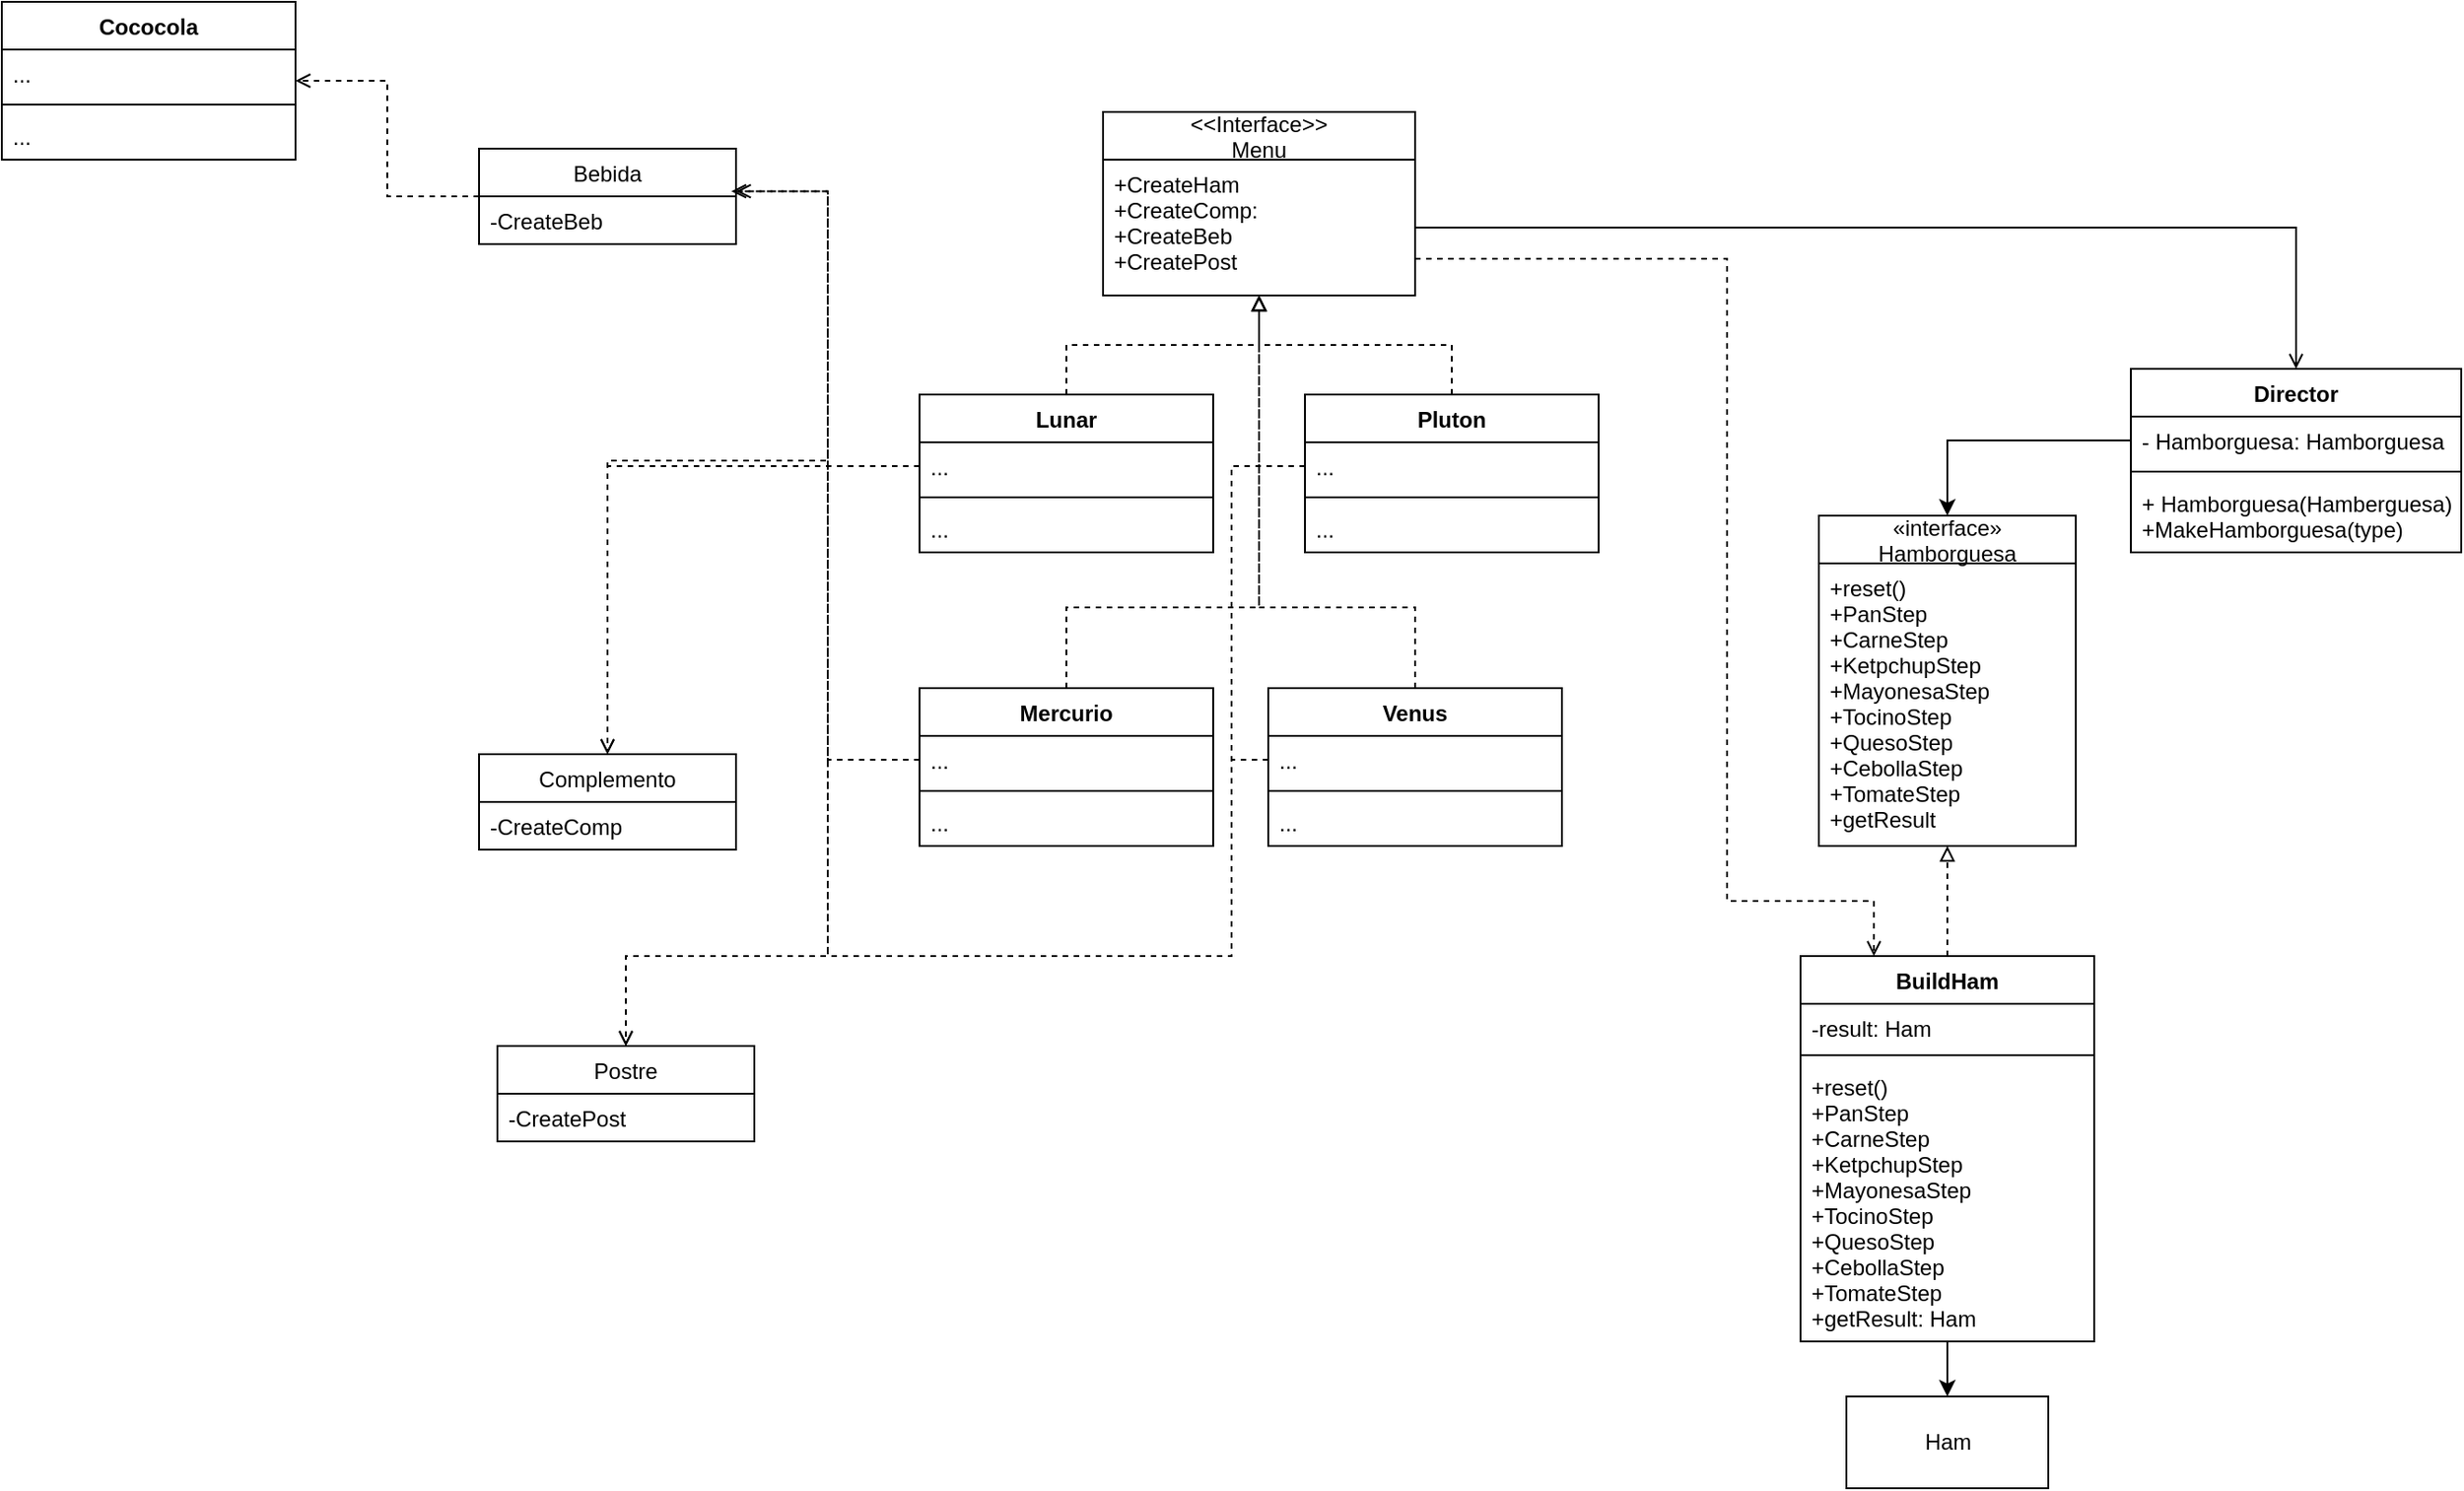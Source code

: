 <mxfile version="18.2.1" type="device"><diagram id="2ikdRZ_uxClO2hu00eaM" name="Page-1"><mxGraphModel dx="2500" dy="2103" grid="1" gridSize="10" guides="1" tooltips="1" connect="1" arrows="1" fold="1" page="1" pageScale="1" pageWidth="827" pageHeight="1169" math="0" shadow="0"><root><mxCell id="0"/><mxCell id="1" parent="0"/><mxCell id="WkwK17YANilfKk9FWMgR-1" value="Director" style="swimlane;fontStyle=1;align=center;verticalAlign=top;childLayout=stackLayout;horizontal=1;startSize=26;horizontalStack=0;resizeParent=1;resizeParentMax=0;resizeLast=0;collapsible=1;marginBottom=0;" parent="1" vertex="1"><mxGeometry x="530" y="190" width="180" height="100" as="geometry"/></mxCell><mxCell id="WkwK17YANilfKk9FWMgR-2" value="- Hamborguesa: Hamborguesa" style="text;strokeColor=none;fillColor=none;align=left;verticalAlign=top;spacingLeft=4;spacingRight=4;overflow=hidden;rotatable=0;points=[[0,0.5],[1,0.5]];portConstraint=eastwest;" parent="WkwK17YANilfKk9FWMgR-1" vertex="1"><mxGeometry y="26" width="180" height="26" as="geometry"/></mxCell><mxCell id="WkwK17YANilfKk9FWMgR-3" value="" style="line;strokeWidth=1;fillColor=none;align=left;verticalAlign=middle;spacingTop=-1;spacingLeft=3;spacingRight=3;rotatable=0;labelPosition=right;points=[];portConstraint=eastwest;" parent="WkwK17YANilfKk9FWMgR-1" vertex="1"><mxGeometry y="52" width="180" height="8" as="geometry"/></mxCell><mxCell id="WkwK17YANilfKk9FWMgR-4" value="+ Hamborguesa(Hamberguesa)&#10;+MakeHamborguesa(type)" style="text;strokeColor=none;fillColor=none;align=left;verticalAlign=top;spacingLeft=4;spacingRight=4;overflow=hidden;rotatable=0;points=[[0,0.5],[1,0.5]];portConstraint=eastwest;" parent="WkwK17YANilfKk9FWMgR-1" vertex="1"><mxGeometry y="60" width="180" height="40" as="geometry"/></mxCell><mxCell id="WkwK17YANilfKk9FWMgR-7" value="«interface»&#10;Hamborguesa" style="swimlane;fontStyle=0;childLayout=stackLayout;horizontal=1;startSize=26;fillColor=none;horizontalStack=0;resizeParent=1;resizeParentMax=0;resizeLast=0;collapsible=1;marginBottom=0;" parent="1" vertex="1"><mxGeometry x="360" y="270" width="140" height="180" as="geometry"/></mxCell><mxCell id="WkwK17YANilfKk9FWMgR-10" value="+reset()&#10;+PanStep&#10;+CarneStep&#10;+KetpchupStep&#10;+MayonesaStep&#10;+TocinoStep&#10;+QuesoStep&#10;+CebollaStep&#10;+TomateStep&#10;+getResult" style="text;strokeColor=none;fillColor=none;align=left;verticalAlign=top;spacingLeft=4;spacingRight=4;overflow=hidden;rotatable=0;points=[[0,0.5],[1,0.5]];portConstraint=eastwest;" parent="WkwK17YANilfKk9FWMgR-7" vertex="1"><mxGeometry y="26" width="140" height="154" as="geometry"/></mxCell><mxCell id="WkwK17YANilfKk9FWMgR-32" style="edgeStyle=orthogonalEdgeStyle;rounded=0;orthogonalLoop=1;jettySize=auto;html=1;exitX=0.5;exitY=0;exitDx=0;exitDy=0;dashed=1;endArrow=block;endFill=0;" parent="1" source="WkwK17YANilfKk9FWMgR-15" target="WkwK17YANilfKk9FWMgR-7" edge="1"><mxGeometry relative="1" as="geometry"/></mxCell><mxCell id="v6Mhv4AJ4S83Wx7odUKJ-2" value="" style="edgeStyle=orthogonalEdgeStyle;rounded=0;orthogonalLoop=1;jettySize=auto;html=1;" edge="1" parent="1" source="WkwK17YANilfKk9FWMgR-15" target="v6Mhv4AJ4S83Wx7odUKJ-1"><mxGeometry relative="1" as="geometry"/></mxCell><mxCell id="WkwK17YANilfKk9FWMgR-15" value="BuildHam" style="swimlane;fontStyle=1;align=center;verticalAlign=top;childLayout=stackLayout;horizontal=1;startSize=26;horizontalStack=0;resizeParent=1;resizeParentMax=0;resizeLast=0;collapsible=1;marginBottom=0;" parent="1" vertex="1"><mxGeometry x="350" y="510" width="160" height="210" as="geometry"/></mxCell><mxCell id="WkwK17YANilfKk9FWMgR-16" value="-result: Ham" style="text;strokeColor=none;fillColor=none;align=left;verticalAlign=top;spacingLeft=4;spacingRight=4;overflow=hidden;rotatable=0;points=[[0,0.5],[1,0.5]];portConstraint=eastwest;" parent="WkwK17YANilfKk9FWMgR-15" vertex="1"><mxGeometry y="26" width="160" height="24" as="geometry"/></mxCell><mxCell id="WkwK17YANilfKk9FWMgR-17" value="" style="line;strokeWidth=1;fillColor=none;align=left;verticalAlign=middle;spacingTop=-1;spacingLeft=3;spacingRight=3;rotatable=0;labelPosition=right;points=[];portConstraint=eastwest;" parent="WkwK17YANilfKk9FWMgR-15" vertex="1"><mxGeometry y="50" width="160" height="8" as="geometry"/></mxCell><mxCell id="WkwK17YANilfKk9FWMgR-18" value="+reset()&#10;+PanStep&#10;+CarneStep&#10;+KetpchupStep&#10;+MayonesaStep&#10;+TocinoStep&#10;+QuesoStep&#10;+CebollaStep&#10;+TomateStep&#10;+getResult: Ham" style="text;strokeColor=none;fillColor=none;align=left;verticalAlign=top;spacingLeft=4;spacingRight=4;overflow=hidden;rotatable=0;points=[[0,0.5],[1,0.5]];portConstraint=eastwest;" parent="WkwK17YANilfKk9FWMgR-15" vertex="1"><mxGeometry y="58" width="160" height="152" as="geometry"/></mxCell><mxCell id="WkwK17YANilfKk9FWMgR-31" style="edgeStyle=orthogonalEdgeStyle;rounded=0;orthogonalLoop=1;jettySize=auto;html=1;exitX=0;exitY=0.5;exitDx=0;exitDy=0;entryX=0.5;entryY=0;entryDx=0;entryDy=0;" parent="1" source="WkwK17YANilfKk9FWMgR-2" target="WkwK17YANilfKk9FWMgR-7" edge="1"><mxGeometry relative="1" as="geometry"/></mxCell><mxCell id="v6Mhv4AJ4S83Wx7odUKJ-1" value="Ham" style="html=1;" vertex="1" parent="1"><mxGeometry x="375" y="750" width="110" height="50" as="geometry"/></mxCell><mxCell id="v6Mhv4AJ4S83Wx7odUKJ-7" value="&lt;&lt;Interface&gt;&gt;&#10;Menu" style="swimlane;fontStyle=0;childLayout=stackLayout;horizontal=1;startSize=26;fillColor=none;horizontalStack=0;resizeParent=1;resizeParentMax=0;resizeLast=0;collapsible=1;marginBottom=0;" vertex="1" parent="1"><mxGeometry x="-30" y="50" width="170" height="100" as="geometry"/></mxCell><mxCell id="v6Mhv4AJ4S83Wx7odUKJ-9" value="+CreateHam&#10;+CreateComp: &#10;+CreateBeb&#10;+CreatePost" style="text;strokeColor=none;fillColor=none;align=left;verticalAlign=top;spacingLeft=4;spacingRight=4;overflow=hidden;rotatable=0;points=[[0,0.5],[1,0.5]];portConstraint=eastwest;" vertex="1" parent="v6Mhv4AJ4S83Wx7odUKJ-7"><mxGeometry y="26" width="170" height="74" as="geometry"/></mxCell><mxCell id="v6Mhv4AJ4S83Wx7odUKJ-36" style="edgeStyle=orthogonalEdgeStyle;rounded=0;orthogonalLoop=1;jettySize=auto;html=1;exitX=0.5;exitY=0;exitDx=0;exitDy=0;endArrow=block;endFill=0;dashed=1;" edge="1" parent="1" source="v6Mhv4AJ4S83Wx7odUKJ-19" target="v6Mhv4AJ4S83Wx7odUKJ-7"><mxGeometry relative="1" as="geometry"/></mxCell><mxCell id="v6Mhv4AJ4S83Wx7odUKJ-19" value="Lunar" style="swimlane;fontStyle=1;align=center;verticalAlign=top;childLayout=stackLayout;horizontal=1;startSize=26;horizontalStack=0;resizeParent=1;resizeParentMax=0;resizeLast=0;collapsible=1;marginBottom=0;" vertex="1" parent="1"><mxGeometry x="-130" y="204" width="160" height="86" as="geometry"/></mxCell><mxCell id="v6Mhv4AJ4S83Wx7odUKJ-20" value="..." style="text;strokeColor=none;fillColor=none;align=left;verticalAlign=top;spacingLeft=4;spacingRight=4;overflow=hidden;rotatable=0;points=[[0,0.5],[1,0.5]];portConstraint=eastwest;" vertex="1" parent="v6Mhv4AJ4S83Wx7odUKJ-19"><mxGeometry y="26" width="160" height="26" as="geometry"/></mxCell><mxCell id="v6Mhv4AJ4S83Wx7odUKJ-21" value="" style="line;strokeWidth=1;fillColor=none;align=left;verticalAlign=middle;spacingTop=-1;spacingLeft=3;spacingRight=3;rotatable=0;labelPosition=right;points=[];portConstraint=eastwest;" vertex="1" parent="v6Mhv4AJ4S83Wx7odUKJ-19"><mxGeometry y="52" width="160" height="8" as="geometry"/></mxCell><mxCell id="v6Mhv4AJ4S83Wx7odUKJ-22" value="..." style="text;strokeColor=none;fillColor=none;align=left;verticalAlign=top;spacingLeft=4;spacingRight=4;overflow=hidden;rotatable=0;points=[[0,0.5],[1,0.5]];portConstraint=eastwest;" vertex="1" parent="v6Mhv4AJ4S83Wx7odUKJ-19"><mxGeometry y="60" width="160" height="26" as="geometry"/></mxCell><mxCell id="v6Mhv4AJ4S83Wx7odUKJ-38" style="edgeStyle=orthogonalEdgeStyle;rounded=0;orthogonalLoop=1;jettySize=auto;html=1;exitX=0.5;exitY=0;exitDx=0;exitDy=0;endArrow=block;endFill=0;dashed=1;" edge="1" parent="1" source="v6Mhv4AJ4S83Wx7odUKJ-23" target="v6Mhv4AJ4S83Wx7odUKJ-7"><mxGeometry relative="1" as="geometry"><Array as="points"><mxPoint x="140" y="320"/><mxPoint x="55" y="320"/></Array></mxGeometry></mxCell><mxCell id="v6Mhv4AJ4S83Wx7odUKJ-23" value="Venus" style="swimlane;fontStyle=1;align=center;verticalAlign=top;childLayout=stackLayout;horizontal=1;startSize=26;horizontalStack=0;resizeParent=1;resizeParentMax=0;resizeLast=0;collapsible=1;marginBottom=0;" vertex="1" parent="1"><mxGeometry x="60" y="364" width="160" height="86" as="geometry"/></mxCell><mxCell id="v6Mhv4AJ4S83Wx7odUKJ-24" value="..." style="text;strokeColor=none;fillColor=none;align=left;verticalAlign=top;spacingLeft=4;spacingRight=4;overflow=hidden;rotatable=0;points=[[0,0.5],[1,0.5]];portConstraint=eastwest;" vertex="1" parent="v6Mhv4AJ4S83Wx7odUKJ-23"><mxGeometry y="26" width="160" height="26" as="geometry"/></mxCell><mxCell id="v6Mhv4AJ4S83Wx7odUKJ-25" value="" style="line;strokeWidth=1;fillColor=none;align=left;verticalAlign=middle;spacingTop=-1;spacingLeft=3;spacingRight=3;rotatable=0;labelPosition=right;points=[];portConstraint=eastwest;" vertex="1" parent="v6Mhv4AJ4S83Wx7odUKJ-23"><mxGeometry y="52" width="160" height="8" as="geometry"/></mxCell><mxCell id="v6Mhv4AJ4S83Wx7odUKJ-26" value="..." style="text;strokeColor=none;fillColor=none;align=left;verticalAlign=top;spacingLeft=4;spacingRight=4;overflow=hidden;rotatable=0;points=[[0,0.5],[1,0.5]];portConstraint=eastwest;" vertex="1" parent="v6Mhv4AJ4S83Wx7odUKJ-23"><mxGeometry y="60" width="160" height="26" as="geometry"/></mxCell><mxCell id="v6Mhv4AJ4S83Wx7odUKJ-35" style="edgeStyle=orthogonalEdgeStyle;rounded=0;orthogonalLoop=1;jettySize=auto;html=1;exitX=0.5;exitY=0;exitDx=0;exitDy=0;endArrow=block;endFill=0;dashed=1;" edge="1" parent="1" source="v6Mhv4AJ4S83Wx7odUKJ-27" target="v6Mhv4AJ4S83Wx7odUKJ-7"><mxGeometry relative="1" as="geometry"/></mxCell><mxCell id="v6Mhv4AJ4S83Wx7odUKJ-27" value="Pluton" style="swimlane;fontStyle=1;align=center;verticalAlign=top;childLayout=stackLayout;horizontal=1;startSize=26;horizontalStack=0;resizeParent=1;resizeParentMax=0;resizeLast=0;collapsible=1;marginBottom=0;" vertex="1" parent="1"><mxGeometry x="80" y="204" width="160" height="86" as="geometry"/></mxCell><mxCell id="v6Mhv4AJ4S83Wx7odUKJ-28" value="..." style="text;strokeColor=none;fillColor=none;align=left;verticalAlign=top;spacingLeft=4;spacingRight=4;overflow=hidden;rotatable=0;points=[[0,0.5],[1,0.5]];portConstraint=eastwest;" vertex="1" parent="v6Mhv4AJ4S83Wx7odUKJ-27"><mxGeometry y="26" width="160" height="26" as="geometry"/></mxCell><mxCell id="v6Mhv4AJ4S83Wx7odUKJ-29" value="" style="line;strokeWidth=1;fillColor=none;align=left;verticalAlign=middle;spacingTop=-1;spacingLeft=3;spacingRight=3;rotatable=0;labelPosition=right;points=[];portConstraint=eastwest;" vertex="1" parent="v6Mhv4AJ4S83Wx7odUKJ-27"><mxGeometry y="52" width="160" height="8" as="geometry"/></mxCell><mxCell id="v6Mhv4AJ4S83Wx7odUKJ-30" value="..." style="text;strokeColor=none;fillColor=none;align=left;verticalAlign=top;spacingLeft=4;spacingRight=4;overflow=hidden;rotatable=0;points=[[0,0.5],[1,0.5]];portConstraint=eastwest;" vertex="1" parent="v6Mhv4AJ4S83Wx7odUKJ-27"><mxGeometry y="60" width="160" height="26" as="geometry"/></mxCell><mxCell id="v6Mhv4AJ4S83Wx7odUKJ-37" style="edgeStyle=orthogonalEdgeStyle;rounded=0;orthogonalLoop=1;jettySize=auto;html=1;exitX=0.5;exitY=0;exitDx=0;exitDy=0;endArrow=block;endFill=0;dashed=1;" edge="1" parent="1" source="v6Mhv4AJ4S83Wx7odUKJ-31" target="v6Mhv4AJ4S83Wx7odUKJ-7"><mxGeometry relative="1" as="geometry"><Array as="points"><mxPoint x="-50" y="320"/><mxPoint x="55" y="320"/></Array></mxGeometry></mxCell><mxCell id="v6Mhv4AJ4S83Wx7odUKJ-31" value="Mercurio" style="swimlane;fontStyle=1;align=center;verticalAlign=top;childLayout=stackLayout;horizontal=1;startSize=26;horizontalStack=0;resizeParent=1;resizeParentMax=0;resizeLast=0;collapsible=1;marginBottom=0;" vertex="1" parent="1"><mxGeometry x="-130" y="364" width="160" height="86" as="geometry"/></mxCell><mxCell id="v6Mhv4AJ4S83Wx7odUKJ-32" value="..." style="text;strokeColor=none;fillColor=none;align=left;verticalAlign=top;spacingLeft=4;spacingRight=4;overflow=hidden;rotatable=0;points=[[0,0.5],[1,0.5]];portConstraint=eastwest;" vertex="1" parent="v6Mhv4AJ4S83Wx7odUKJ-31"><mxGeometry y="26" width="160" height="26" as="geometry"/></mxCell><mxCell id="v6Mhv4AJ4S83Wx7odUKJ-33" value="" style="line;strokeWidth=1;fillColor=none;align=left;verticalAlign=middle;spacingTop=-1;spacingLeft=3;spacingRight=3;rotatable=0;labelPosition=right;points=[];portConstraint=eastwest;" vertex="1" parent="v6Mhv4AJ4S83Wx7odUKJ-31"><mxGeometry y="52" width="160" height="8" as="geometry"/></mxCell><mxCell id="v6Mhv4AJ4S83Wx7odUKJ-34" value="..." style="text;strokeColor=none;fillColor=none;align=left;verticalAlign=top;spacingLeft=4;spacingRight=4;overflow=hidden;rotatable=0;points=[[0,0.5],[1,0.5]];portConstraint=eastwest;" vertex="1" parent="v6Mhv4AJ4S83Wx7odUKJ-31"><mxGeometry y="60" width="160" height="26" as="geometry"/></mxCell><mxCell id="v6Mhv4AJ4S83Wx7odUKJ-40" style="edgeStyle=orthogonalEdgeStyle;rounded=0;orthogonalLoop=1;jettySize=auto;html=1;exitX=1;exitY=0.5;exitDx=0;exitDy=0;entryX=0.5;entryY=0;entryDx=0;entryDy=0;endArrow=open;endFill=0;" edge="1" parent="1" source="v6Mhv4AJ4S83Wx7odUKJ-9" target="WkwK17YANilfKk9FWMgR-1"><mxGeometry relative="1" as="geometry"/></mxCell><mxCell id="v6Mhv4AJ4S83Wx7odUKJ-41" style="edgeStyle=orthogonalEdgeStyle;rounded=0;orthogonalLoop=1;jettySize=auto;html=1;entryX=0.25;entryY=0;entryDx=0;entryDy=0;endArrow=open;endFill=0;dashed=1;" edge="1" parent="1" source="v6Mhv4AJ4S83Wx7odUKJ-9" target="WkwK17YANilfKk9FWMgR-15"><mxGeometry relative="1" as="geometry"><Array as="points"><mxPoint x="310" y="130"/><mxPoint x="310" y="480"/><mxPoint x="390" y="480"/></Array></mxGeometry></mxCell><mxCell id="v6Mhv4AJ4S83Wx7odUKJ-42" value="Cococola" style="swimlane;fontStyle=1;align=center;verticalAlign=top;childLayout=stackLayout;horizontal=1;startSize=26;horizontalStack=0;resizeParent=1;resizeParentMax=0;resizeLast=0;collapsible=1;marginBottom=0;" vertex="1" parent="1"><mxGeometry x="-630" y="-10" width="160" height="86" as="geometry"/></mxCell><mxCell id="v6Mhv4AJ4S83Wx7odUKJ-43" value="..." style="text;strokeColor=none;fillColor=none;align=left;verticalAlign=top;spacingLeft=4;spacingRight=4;overflow=hidden;rotatable=0;points=[[0,0.5],[1,0.5]];portConstraint=eastwest;" vertex="1" parent="v6Mhv4AJ4S83Wx7odUKJ-42"><mxGeometry y="26" width="160" height="26" as="geometry"/></mxCell><mxCell id="v6Mhv4AJ4S83Wx7odUKJ-44" value="" style="line;strokeWidth=1;fillColor=none;align=left;verticalAlign=middle;spacingTop=-1;spacingLeft=3;spacingRight=3;rotatable=0;labelPosition=right;points=[];portConstraint=eastwest;" vertex="1" parent="v6Mhv4AJ4S83Wx7odUKJ-42"><mxGeometry y="52" width="160" height="8" as="geometry"/></mxCell><mxCell id="v6Mhv4AJ4S83Wx7odUKJ-45" value="..." style="text;strokeColor=none;fillColor=none;align=left;verticalAlign=top;spacingLeft=4;spacingRight=4;overflow=hidden;rotatable=0;points=[[0,0.5],[1,0.5]];portConstraint=eastwest;" vertex="1" parent="v6Mhv4AJ4S83Wx7odUKJ-42"><mxGeometry y="60" width="160" height="26" as="geometry"/></mxCell><mxCell id="v6Mhv4AJ4S83Wx7odUKJ-61" style="edgeStyle=orthogonalEdgeStyle;rounded=0;orthogonalLoop=1;jettySize=auto;html=1;exitX=0;exitY=0.5;exitDx=0;exitDy=0;entryX=1;entryY=0.5;entryDx=0;entryDy=0;dashed=1;endArrow=open;endFill=0;" edge="1" parent="1" source="v6Mhv4AJ4S83Wx7odUKJ-46" target="v6Mhv4AJ4S83Wx7odUKJ-42"><mxGeometry relative="1" as="geometry"/></mxCell><mxCell id="v6Mhv4AJ4S83Wx7odUKJ-46" value="Bebida" style="swimlane;fontStyle=0;childLayout=stackLayout;horizontal=1;startSize=26;fillColor=none;horizontalStack=0;resizeParent=1;resizeParentMax=0;resizeLast=0;collapsible=1;marginBottom=0;" vertex="1" parent="1"><mxGeometry x="-370" y="70" width="140" height="52" as="geometry"/></mxCell><mxCell id="v6Mhv4AJ4S83Wx7odUKJ-49" value="-CreateBeb" style="text;strokeColor=none;fillColor=none;align=left;verticalAlign=top;spacingLeft=4;spacingRight=4;overflow=hidden;rotatable=0;points=[[0,0.5],[1,0.5]];portConstraint=eastwest;" vertex="1" parent="v6Mhv4AJ4S83Wx7odUKJ-46"><mxGeometry y="26" width="140" height="26" as="geometry"/></mxCell><mxCell id="v6Mhv4AJ4S83Wx7odUKJ-50" value="Complemento" style="swimlane;fontStyle=0;childLayout=stackLayout;horizontal=1;startSize=26;fillColor=none;horizontalStack=0;resizeParent=1;resizeParentMax=0;resizeLast=0;collapsible=1;marginBottom=0;" vertex="1" parent="1"><mxGeometry x="-370" y="400" width="140" height="52" as="geometry"/></mxCell><mxCell id="v6Mhv4AJ4S83Wx7odUKJ-51" value="-CreateComp" style="text;strokeColor=none;fillColor=none;align=left;verticalAlign=top;spacingLeft=4;spacingRight=4;overflow=hidden;rotatable=0;points=[[0,0.5],[1,0.5]];portConstraint=eastwest;" vertex="1" parent="v6Mhv4AJ4S83Wx7odUKJ-50"><mxGeometry y="26" width="140" height="26" as="geometry"/></mxCell><mxCell id="v6Mhv4AJ4S83Wx7odUKJ-52" value="Postre" style="swimlane;fontStyle=0;childLayout=stackLayout;horizontal=1;startSize=26;fillColor=none;horizontalStack=0;resizeParent=1;resizeParentMax=0;resizeLast=0;collapsible=1;marginBottom=0;" vertex="1" parent="1"><mxGeometry x="-360" y="559" width="140" height="52" as="geometry"/></mxCell><mxCell id="v6Mhv4AJ4S83Wx7odUKJ-53" value="-CreatePost" style="text;strokeColor=none;fillColor=none;align=left;verticalAlign=top;spacingLeft=4;spacingRight=4;overflow=hidden;rotatable=0;points=[[0,0.5],[1,0.5]];portConstraint=eastwest;" vertex="1" parent="v6Mhv4AJ4S83Wx7odUKJ-52"><mxGeometry y="26" width="140" height="26" as="geometry"/></mxCell><mxCell id="v6Mhv4AJ4S83Wx7odUKJ-55" style="edgeStyle=orthogonalEdgeStyle;rounded=0;orthogonalLoop=1;jettySize=auto;html=1;exitX=0;exitY=0.5;exitDx=0;exitDy=0;entryX=0.5;entryY=0;entryDx=0;entryDy=0;dashed=1;endArrow=open;endFill=0;" edge="1" parent="1" source="v6Mhv4AJ4S83Wx7odUKJ-20" target="v6Mhv4AJ4S83Wx7odUKJ-50"><mxGeometry relative="1" as="geometry"/></mxCell><mxCell id="v6Mhv4AJ4S83Wx7odUKJ-56" style="edgeStyle=orthogonalEdgeStyle;rounded=0;orthogonalLoop=1;jettySize=auto;html=1;exitX=0;exitY=0.5;exitDx=0;exitDy=0;entryX=1;entryY=-0.106;entryDx=0;entryDy=0;entryPerimeter=0;dashed=1;endArrow=open;endFill=0;" edge="1" parent="1" source="v6Mhv4AJ4S83Wx7odUKJ-20" target="v6Mhv4AJ4S83Wx7odUKJ-49"><mxGeometry relative="1" as="geometry"/></mxCell><mxCell id="v6Mhv4AJ4S83Wx7odUKJ-57" style="edgeStyle=orthogonalEdgeStyle;rounded=0;orthogonalLoop=1;jettySize=auto;html=1;exitX=0;exitY=0.5;exitDx=0;exitDy=0;entryX=0.5;entryY=0;entryDx=0;entryDy=0;dashed=1;endArrow=open;endFill=0;" edge="1" parent="1" source="v6Mhv4AJ4S83Wx7odUKJ-20" target="v6Mhv4AJ4S83Wx7odUKJ-52"><mxGeometry relative="1" as="geometry"><Array as="points"><mxPoint x="-180" y="243"/><mxPoint x="-180" y="510"/><mxPoint x="-290" y="510"/></Array></mxGeometry></mxCell><mxCell id="v6Mhv4AJ4S83Wx7odUKJ-58" style="edgeStyle=orthogonalEdgeStyle;rounded=0;orthogonalLoop=1;jettySize=auto;html=1;exitX=0;exitY=0.5;exitDx=0;exitDy=0;entryX=0.982;entryY=-0.106;entryDx=0;entryDy=0;entryPerimeter=0;dashed=1;endArrow=open;endFill=0;" edge="1" parent="1" source="v6Mhv4AJ4S83Wx7odUKJ-32" target="v6Mhv4AJ4S83Wx7odUKJ-49"><mxGeometry relative="1" as="geometry"/></mxCell><mxCell id="v6Mhv4AJ4S83Wx7odUKJ-59" style="edgeStyle=orthogonalEdgeStyle;rounded=0;orthogonalLoop=1;jettySize=auto;html=1;exitX=0;exitY=0.5;exitDx=0;exitDy=0;entryX=0.5;entryY=0;entryDx=0;entryDy=0;dashed=1;endArrow=open;endFill=0;" edge="1" parent="1" source="v6Mhv4AJ4S83Wx7odUKJ-24" target="v6Mhv4AJ4S83Wx7odUKJ-50"><mxGeometry relative="1" as="geometry"><Array as="points"><mxPoint x="40" y="403"/><mxPoint x="40" y="510"/><mxPoint x="-180" y="510"/><mxPoint x="-180" y="240"/><mxPoint x="-300" y="240"/></Array></mxGeometry></mxCell><mxCell id="v6Mhv4AJ4S83Wx7odUKJ-60" style="edgeStyle=orthogonalEdgeStyle;rounded=0;orthogonalLoop=1;jettySize=auto;html=1;exitX=0;exitY=0.5;exitDx=0;exitDy=0;entryX=0.5;entryY=0;entryDx=0;entryDy=0;dashed=1;endArrow=open;endFill=0;" edge="1" parent="1" source="v6Mhv4AJ4S83Wx7odUKJ-28" target="v6Mhv4AJ4S83Wx7odUKJ-52"><mxGeometry relative="1" as="geometry"><Array as="points"><mxPoint x="40" y="243"/><mxPoint x="40" y="510"/><mxPoint x="-290" y="510"/></Array></mxGeometry></mxCell></root></mxGraphModel></diagram></mxfile>
